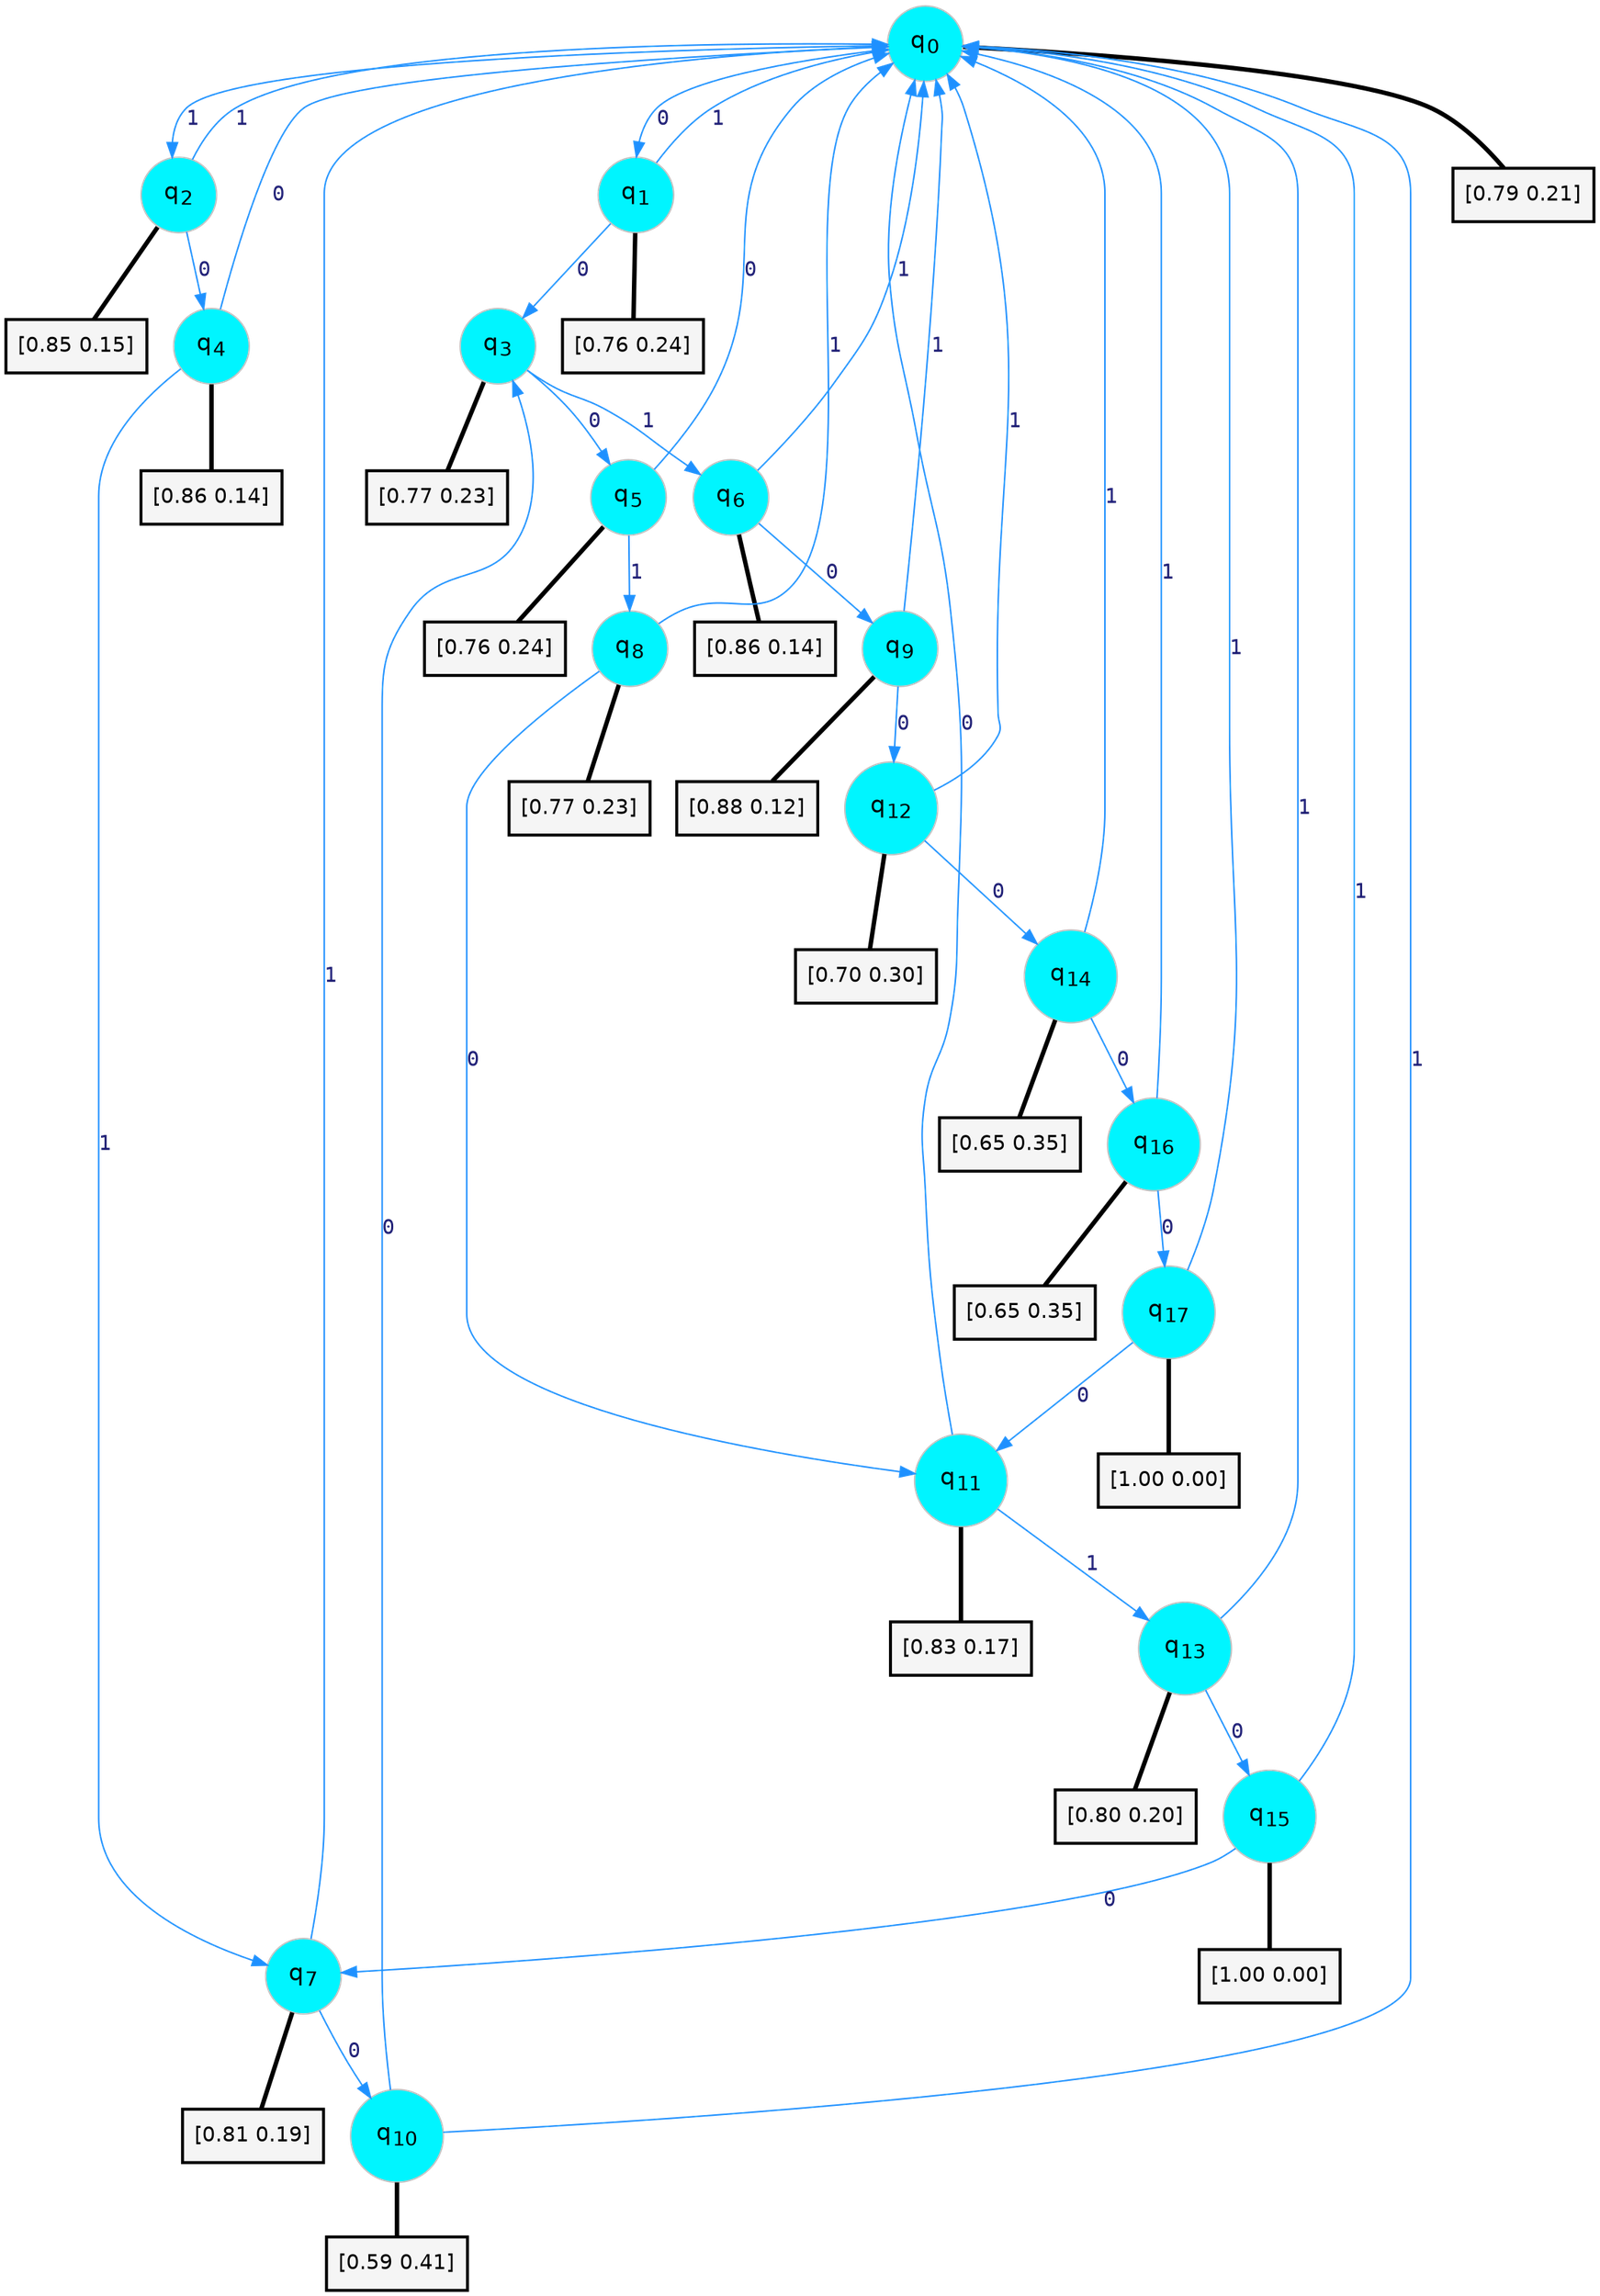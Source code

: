 digraph G {
graph [
bgcolor=transparent, dpi=300, rankdir=TD, size="40,25"];
node [
color=gray, fillcolor=turquoise1, fontcolor=black, fontname=Helvetica, fontsize=16, fontweight=bold, shape=circle, style=filled];
edge [
arrowsize=1, color=dodgerblue1, fontcolor=midnightblue, fontname=courier, fontweight=bold, penwidth=1, style=solid, weight=20];
0[label=<q<SUB>0</SUB>>];
1[label=<q<SUB>1</SUB>>];
2[label=<q<SUB>2</SUB>>];
3[label=<q<SUB>3</SUB>>];
4[label=<q<SUB>4</SUB>>];
5[label=<q<SUB>5</SUB>>];
6[label=<q<SUB>6</SUB>>];
7[label=<q<SUB>7</SUB>>];
8[label=<q<SUB>8</SUB>>];
9[label=<q<SUB>9</SUB>>];
10[label=<q<SUB>10</SUB>>];
11[label=<q<SUB>11</SUB>>];
12[label=<q<SUB>12</SUB>>];
13[label=<q<SUB>13</SUB>>];
14[label=<q<SUB>14</SUB>>];
15[label=<q<SUB>15</SUB>>];
16[label=<q<SUB>16</SUB>>];
17[label=<q<SUB>17</SUB>>];
18[label="[0.79 0.21]", shape=box,fontcolor=black, fontname=Helvetica, fontsize=14, penwidth=2, fillcolor=whitesmoke,color=black];
19[label="[0.76 0.24]", shape=box,fontcolor=black, fontname=Helvetica, fontsize=14, penwidth=2, fillcolor=whitesmoke,color=black];
20[label="[0.85 0.15]", shape=box,fontcolor=black, fontname=Helvetica, fontsize=14, penwidth=2, fillcolor=whitesmoke,color=black];
21[label="[0.77 0.23]", shape=box,fontcolor=black, fontname=Helvetica, fontsize=14, penwidth=2, fillcolor=whitesmoke,color=black];
22[label="[0.86 0.14]", shape=box,fontcolor=black, fontname=Helvetica, fontsize=14, penwidth=2, fillcolor=whitesmoke,color=black];
23[label="[0.76 0.24]", shape=box,fontcolor=black, fontname=Helvetica, fontsize=14, penwidth=2, fillcolor=whitesmoke,color=black];
24[label="[0.86 0.14]", shape=box,fontcolor=black, fontname=Helvetica, fontsize=14, penwidth=2, fillcolor=whitesmoke,color=black];
25[label="[0.81 0.19]", shape=box,fontcolor=black, fontname=Helvetica, fontsize=14, penwidth=2, fillcolor=whitesmoke,color=black];
26[label="[0.77 0.23]", shape=box,fontcolor=black, fontname=Helvetica, fontsize=14, penwidth=2, fillcolor=whitesmoke,color=black];
27[label="[0.88 0.12]", shape=box,fontcolor=black, fontname=Helvetica, fontsize=14, penwidth=2, fillcolor=whitesmoke,color=black];
28[label="[0.59 0.41]", shape=box,fontcolor=black, fontname=Helvetica, fontsize=14, penwidth=2, fillcolor=whitesmoke,color=black];
29[label="[0.83 0.17]", shape=box,fontcolor=black, fontname=Helvetica, fontsize=14, penwidth=2, fillcolor=whitesmoke,color=black];
30[label="[0.70 0.30]", shape=box,fontcolor=black, fontname=Helvetica, fontsize=14, penwidth=2, fillcolor=whitesmoke,color=black];
31[label="[0.80 0.20]", shape=box,fontcolor=black, fontname=Helvetica, fontsize=14, penwidth=2, fillcolor=whitesmoke,color=black];
32[label="[0.65 0.35]", shape=box,fontcolor=black, fontname=Helvetica, fontsize=14, penwidth=2, fillcolor=whitesmoke,color=black];
33[label="[1.00 0.00]", shape=box,fontcolor=black, fontname=Helvetica, fontsize=14, penwidth=2, fillcolor=whitesmoke,color=black];
34[label="[0.65 0.35]", shape=box,fontcolor=black, fontname=Helvetica, fontsize=14, penwidth=2, fillcolor=whitesmoke,color=black];
35[label="[1.00 0.00]", shape=box,fontcolor=black, fontname=Helvetica, fontsize=14, penwidth=2, fillcolor=whitesmoke,color=black];
0->1 [label=0];
0->2 [label=1];
0->18 [arrowhead=none, penwidth=3,color=black];
1->3 [label=0];
1->0 [label=1];
1->19 [arrowhead=none, penwidth=3,color=black];
2->4 [label=0];
2->0 [label=1];
2->20 [arrowhead=none, penwidth=3,color=black];
3->5 [label=0];
3->6 [label=1];
3->21 [arrowhead=none, penwidth=3,color=black];
4->0 [label=0];
4->7 [label=1];
4->22 [arrowhead=none, penwidth=3,color=black];
5->0 [label=0];
5->8 [label=1];
5->23 [arrowhead=none, penwidth=3,color=black];
6->9 [label=0];
6->0 [label=1];
6->24 [arrowhead=none, penwidth=3,color=black];
7->10 [label=0];
7->0 [label=1];
7->25 [arrowhead=none, penwidth=3,color=black];
8->11 [label=0];
8->0 [label=1];
8->26 [arrowhead=none, penwidth=3,color=black];
9->12 [label=0];
9->0 [label=1];
9->27 [arrowhead=none, penwidth=3,color=black];
10->3 [label=0];
10->0 [label=1];
10->28 [arrowhead=none, penwidth=3,color=black];
11->0 [label=0];
11->13 [label=1];
11->29 [arrowhead=none, penwidth=3,color=black];
12->14 [label=0];
12->0 [label=1];
12->30 [arrowhead=none, penwidth=3,color=black];
13->15 [label=0];
13->0 [label=1];
13->31 [arrowhead=none, penwidth=3,color=black];
14->16 [label=0];
14->0 [label=1];
14->32 [arrowhead=none, penwidth=3,color=black];
15->7 [label=0];
15->0 [label=1];
15->33 [arrowhead=none, penwidth=3,color=black];
16->17 [label=0];
16->0 [label=1];
16->34 [arrowhead=none, penwidth=3,color=black];
17->11 [label=0];
17->0 [label=1];
17->35 [arrowhead=none, penwidth=3,color=black];
}
